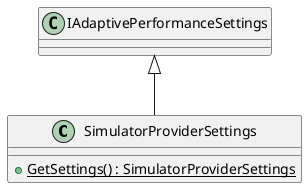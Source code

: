 @startuml
class SimulatorProviderSettings {
    + {static} GetSettings() : SimulatorProviderSettings
}
IAdaptivePerformanceSettings <|-- SimulatorProviderSettings
@enduml
